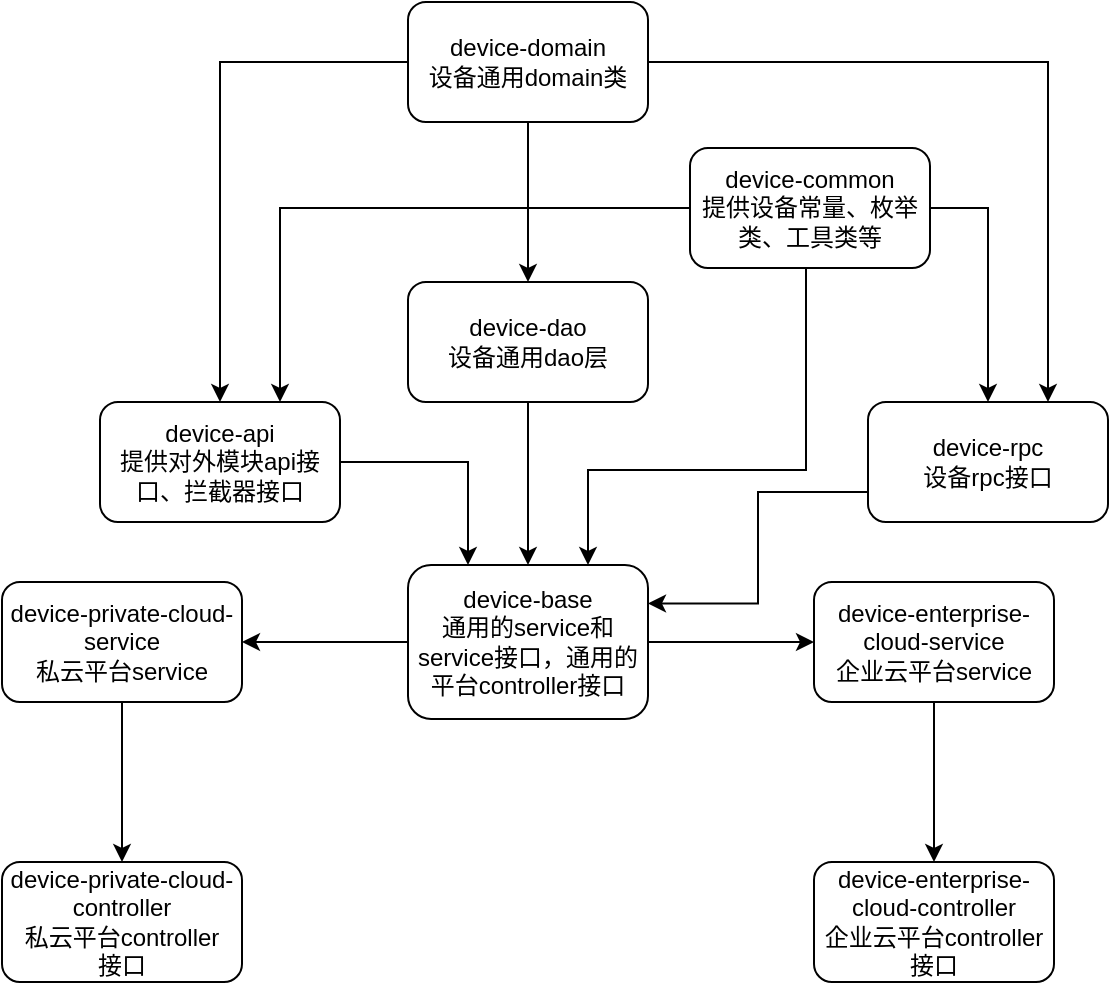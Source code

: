 <mxfile version="14.6.6" type="github"><diagram id="7MBovPFEwscyTbYS-yTZ" name="第 1 页"><mxGraphModel dx="1422" dy="772" grid="0" gridSize="10" guides="1" tooltips="1" connect="1" arrows="1" fold="1" page="1" pageScale="1" pageWidth="827" pageHeight="1169" math="0" shadow="0"><root><mxCell id="0"/><mxCell id="1" parent="0"/><mxCell id="RRcTOR8Ar2evOfe2YeGn-3" value="" style="edgeStyle=orthogonalEdgeStyle;rounded=0;orthogonalLoop=1;jettySize=auto;html=1;" parent="1" source="RRcTOR8Ar2evOfe2YeGn-1" target="RRcTOR8Ar2evOfe2YeGn-2" edge="1"><mxGeometry relative="1" as="geometry"/></mxCell><mxCell id="RRcTOR8Ar2evOfe2YeGn-5" value="" style="edgeStyle=orthogonalEdgeStyle;rounded=0;orthogonalLoop=1;jettySize=auto;html=1;" parent="1" source="RRcTOR8Ar2evOfe2YeGn-1" target="RRcTOR8Ar2evOfe2YeGn-4" edge="1"><mxGeometry relative="1" as="geometry"/></mxCell><mxCell id="RRcTOR8Ar2evOfe2YeGn-28" style="edgeStyle=orthogonalEdgeStyle;rounded=0;orthogonalLoop=1;jettySize=auto;html=1;exitX=1;exitY=0.5;exitDx=0;exitDy=0;entryX=0.75;entryY=0;entryDx=0;entryDy=0;" parent="1" source="RRcTOR8Ar2evOfe2YeGn-1" target="RRcTOR8Ar2evOfe2YeGn-27" edge="1"><mxGeometry relative="1" as="geometry"/></mxCell><mxCell id="RRcTOR8Ar2evOfe2YeGn-1" value="device-domain&lt;br&gt;设备通用domain类" style="rounded=1;whiteSpace=wrap;html=1;" parent="1" vertex="1"><mxGeometry x="277" y="168" width="120" height="60" as="geometry"/></mxCell><mxCell id="RRcTOR8Ar2evOfe2YeGn-15" value="" style="edgeStyle=orthogonalEdgeStyle;rounded=0;orthogonalLoop=1;jettySize=auto;html=1;" parent="1" source="RRcTOR8Ar2evOfe2YeGn-2" target="RRcTOR8Ar2evOfe2YeGn-14" edge="1"><mxGeometry relative="1" as="geometry"/></mxCell><mxCell id="RRcTOR8Ar2evOfe2YeGn-2" value="device-dao&lt;br&gt;设备通用dao层" style="whiteSpace=wrap;html=1;rounded=1;" parent="1" vertex="1"><mxGeometry x="277" y="308" width="120" height="60" as="geometry"/></mxCell><mxCell id="RRcTOR8Ar2evOfe2YeGn-21" style="edgeStyle=orthogonalEdgeStyle;rounded=0;orthogonalLoop=1;jettySize=auto;html=1;exitX=1;exitY=0.5;exitDx=0;exitDy=0;entryX=0.25;entryY=0;entryDx=0;entryDy=0;" parent="1" source="RRcTOR8Ar2evOfe2YeGn-4" target="RRcTOR8Ar2evOfe2YeGn-14" edge="1"><mxGeometry relative="1" as="geometry"/></mxCell><mxCell id="RRcTOR8Ar2evOfe2YeGn-4" value="device-api&lt;br&gt;提供对外模块api接口、拦截器接口" style="whiteSpace=wrap;html=1;rounded=1;" parent="1" vertex="1"><mxGeometry x="123" y="368" width="120" height="60" as="geometry"/></mxCell><mxCell id="RRcTOR8Ar2evOfe2YeGn-11" value="" style="edgeStyle=orthogonalEdgeStyle;rounded=0;orthogonalLoop=1;jettySize=auto;html=1;" parent="1" source="RRcTOR8Ar2evOfe2YeGn-6" target="RRcTOR8Ar2evOfe2YeGn-10" edge="1"><mxGeometry relative="1" as="geometry"/></mxCell><mxCell id="RRcTOR8Ar2evOfe2YeGn-6" value="device-private-cloud-service&lt;br&gt;私云平台service" style="whiteSpace=wrap;html=1;rounded=1;" parent="1" vertex="1"><mxGeometry x="74" y="458" width="120" height="60" as="geometry"/></mxCell><mxCell id="RRcTOR8Ar2evOfe2YeGn-13" value="" style="edgeStyle=orthogonalEdgeStyle;rounded=0;orthogonalLoop=1;jettySize=auto;html=1;" parent="1" source="RRcTOR8Ar2evOfe2YeGn-8" target="RRcTOR8Ar2evOfe2YeGn-12" edge="1"><mxGeometry relative="1" as="geometry"/></mxCell><mxCell id="RRcTOR8Ar2evOfe2YeGn-8" value="device-enterprise-cloud-service&lt;br&gt;企业云平台service" style="whiteSpace=wrap;html=1;rounded=1;" parent="1" vertex="1"><mxGeometry x="480" y="458" width="120" height="60" as="geometry"/></mxCell><mxCell id="RRcTOR8Ar2evOfe2YeGn-10" value="device-private-cloud-controller&lt;br&gt;私云平台controller&lt;br&gt;接口" style="whiteSpace=wrap;html=1;rounded=1;" parent="1" vertex="1"><mxGeometry x="74" y="598" width="120" height="60" as="geometry"/></mxCell><mxCell id="RRcTOR8Ar2evOfe2YeGn-12" value="device-enterprise-cloud-controller&lt;br&gt;企业云平台controller接口" style="whiteSpace=wrap;html=1;rounded=1;" parent="1" vertex="1"><mxGeometry x="480" y="598" width="120" height="60" as="geometry"/></mxCell><mxCell id="RRcTOR8Ar2evOfe2YeGn-18" value="" style="edgeStyle=orthogonalEdgeStyle;rounded=0;orthogonalLoop=1;jettySize=auto;html=1;" parent="1" source="RRcTOR8Ar2evOfe2YeGn-14" target="RRcTOR8Ar2evOfe2YeGn-8" edge="1"><mxGeometry relative="1" as="geometry"/></mxCell><mxCell id="RRcTOR8Ar2evOfe2YeGn-19" value="" style="edgeStyle=orthogonalEdgeStyle;rounded=0;orthogonalLoop=1;jettySize=auto;html=1;" parent="1" source="RRcTOR8Ar2evOfe2YeGn-14" target="RRcTOR8Ar2evOfe2YeGn-6" edge="1"><mxGeometry relative="1" as="geometry"/></mxCell><mxCell id="RRcTOR8Ar2evOfe2YeGn-14" value="device-base&lt;br&gt;通用的service和service接口，通用的平台controller接口" style="whiteSpace=wrap;html=1;rounded=1;" parent="1" vertex="1"><mxGeometry x="277" y="449.5" width="120" height="77" as="geometry"/></mxCell><mxCell id="RRcTOR8Ar2evOfe2YeGn-20" style="edgeStyle=orthogonalEdgeStyle;rounded=0;orthogonalLoop=1;jettySize=auto;html=1;exitX=0.5;exitY=1;exitDx=0;exitDy=0;" parent="1" source="RRcTOR8Ar2evOfe2YeGn-4" target="RRcTOR8Ar2evOfe2YeGn-4" edge="1"><mxGeometry relative="1" as="geometry"/></mxCell><mxCell id="RRcTOR8Ar2evOfe2YeGn-24" style="edgeStyle=orthogonalEdgeStyle;rounded=0;orthogonalLoop=1;jettySize=auto;html=1;exitX=0;exitY=0.5;exitDx=0;exitDy=0;entryX=0.75;entryY=0;entryDx=0;entryDy=0;" parent="1" source="RRcTOR8Ar2evOfe2YeGn-22" target="RRcTOR8Ar2evOfe2YeGn-4" edge="1"><mxGeometry relative="1" as="geometry"/></mxCell><mxCell id="RRcTOR8Ar2evOfe2YeGn-25" style="edgeStyle=orthogonalEdgeStyle;rounded=0;orthogonalLoop=1;jettySize=auto;html=1;exitX=0.5;exitY=1;exitDx=0;exitDy=0;entryX=0.75;entryY=0;entryDx=0;entryDy=0;" parent="1" source="RRcTOR8Ar2evOfe2YeGn-22" target="RRcTOR8Ar2evOfe2YeGn-14" edge="1"><mxGeometry relative="1" as="geometry"><Array as="points"><mxPoint x="476" y="402"/><mxPoint x="367" y="402"/></Array></mxGeometry></mxCell><mxCell id="RRcTOR8Ar2evOfe2YeGn-30" style="edgeStyle=orthogonalEdgeStyle;rounded=0;orthogonalLoop=1;jettySize=auto;html=1;exitX=1;exitY=0.5;exitDx=0;exitDy=0;entryX=0.5;entryY=0;entryDx=0;entryDy=0;" parent="1" source="RRcTOR8Ar2evOfe2YeGn-22" target="RRcTOR8Ar2evOfe2YeGn-27" edge="1"><mxGeometry relative="1" as="geometry"/></mxCell><mxCell id="RRcTOR8Ar2evOfe2YeGn-22" value="device-common&lt;br&gt;提供设备常量、枚举类、工具类等" style="whiteSpace=wrap;html=1;rounded=1;" parent="1" vertex="1"><mxGeometry x="418" y="241" width="120" height="60" as="geometry"/></mxCell><mxCell id="RRcTOR8Ar2evOfe2YeGn-31" style="edgeStyle=orthogonalEdgeStyle;rounded=0;orthogonalLoop=1;jettySize=auto;html=1;exitX=0;exitY=0.75;exitDx=0;exitDy=0;entryX=1;entryY=0.25;entryDx=0;entryDy=0;" parent="1" source="RRcTOR8Ar2evOfe2YeGn-27" target="RRcTOR8Ar2evOfe2YeGn-14" edge="1"><mxGeometry relative="1" as="geometry"/></mxCell><mxCell id="RRcTOR8Ar2evOfe2YeGn-27" value="device-rpc&lt;br&gt;设备rpc接口" style="rounded=1;whiteSpace=wrap;html=1;" parent="1" vertex="1"><mxGeometry x="507" y="368" width="120" height="60" as="geometry"/></mxCell></root></mxGraphModel></diagram></mxfile>
